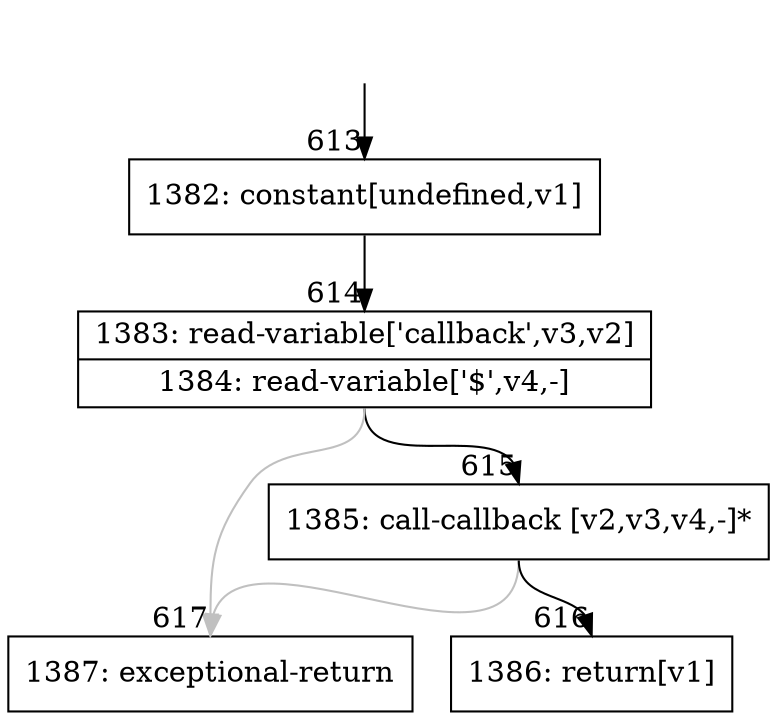 digraph {
rankdir="TD"
BB_entry53[shape=none,label=""];
BB_entry53 -> BB613 [tailport=s, headport=n, headlabel="    613"]
BB613 [shape=record label="{1382: constant[undefined,v1]}" ] 
BB613 -> BB614 [tailport=s, headport=n, headlabel="      614"]
BB614 [shape=record label="{1383: read-variable['callback',v3,v2]|1384: read-variable['$',v4,-]}" ] 
BB614 -> BB615 [tailport=s, headport=n, headlabel="      615"]
BB614 -> BB617 [tailport=s, headport=n, color=gray, headlabel="      617"]
BB615 [shape=record label="{1385: call-callback [v2,v3,v4,-]*}" ] 
BB615 -> BB616 [tailport=s, headport=n, headlabel="      616"]
BB615 -> BB617 [tailport=s, headport=n, color=gray]
BB616 [shape=record label="{1386: return[v1]}" ] 
BB617 [shape=record label="{1387: exceptional-return}" ] 
//#$~ 409
}
